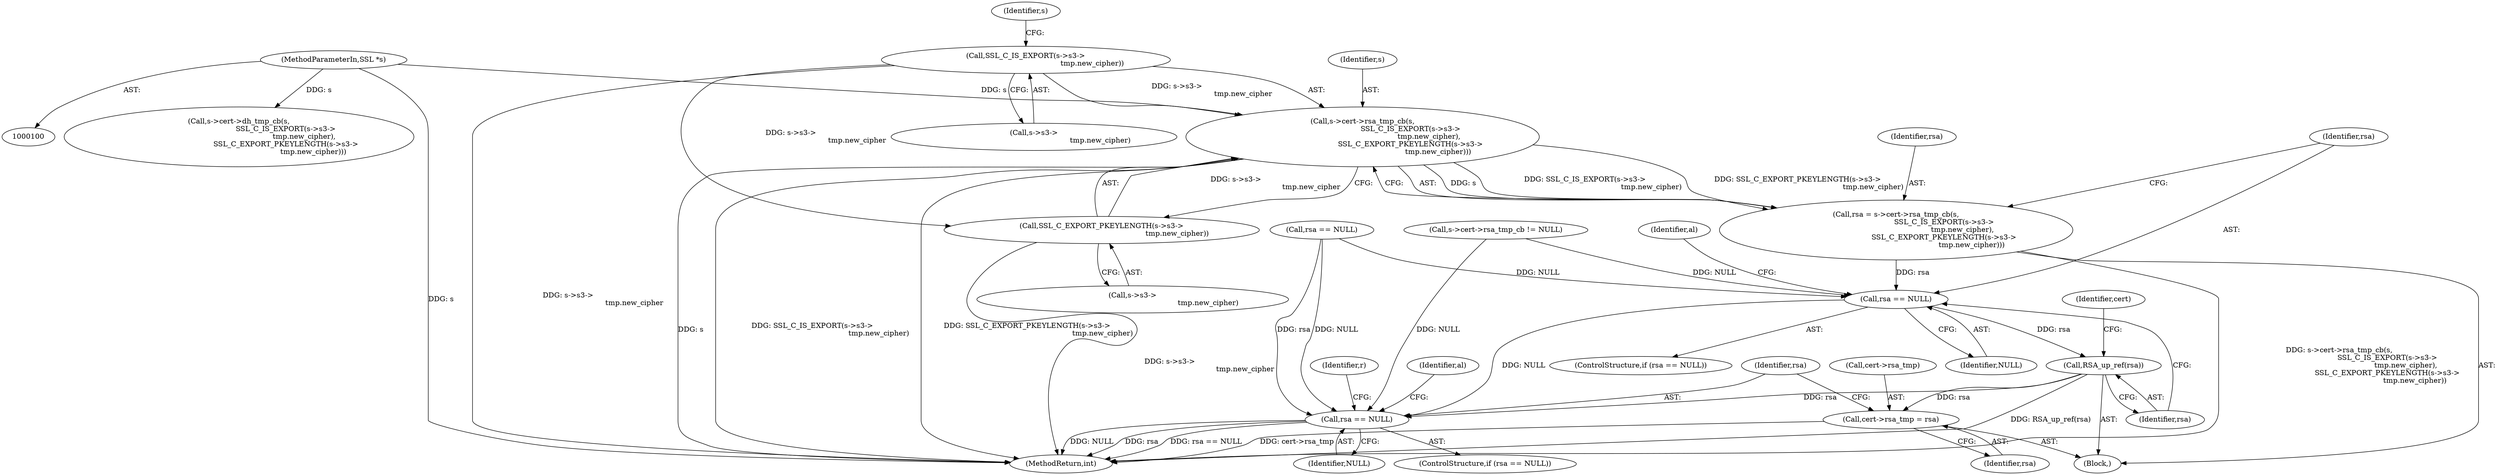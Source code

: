 digraph "0_openssl_c5b831f21d0d29d1e517d139d9d101763f60c9a2_1@pointer" {
"1000228" [label="(Call,s->cert->rsa_tmp_cb(s,\n                                          SSL_C_IS_EXPORT(s->s3->\n                                                          tmp.new_cipher),\n                                          SSL_C_EXPORT_PKEYLENGTH(s->s3->\n                                                                  tmp.new_cipher)))"];
"1000101" [label="(MethodParameterIn,SSL *s)"];
"1000230" [label="(Call,SSL_C_IS_EXPORT(s->s3->\n                                                          tmp.new_cipher))"];
"1000238" [label="(Call,SSL_C_EXPORT_PKEYLENGTH(s->s3->\n                                                                  tmp.new_cipher))"];
"1000226" [label="(Call,rsa = s->cert->rsa_tmp_cb(s,\n                                          SSL_C_IS_EXPORT(s->s3->\n                                                          tmp.new_cipher),\n                                          SSL_C_EXPORT_PKEYLENGTH(s->s3->\n                                                                  tmp.new_cipher)))"];
"1000247" [label="(Call,rsa == NULL)"];
"1000258" [label="(Call,RSA_up_ref(rsa))"];
"1000260" [label="(Call,cert->rsa_tmp = rsa)"];
"1000266" [label="(Call,rsa == NULL)"];
"1000279" [label="(Identifier,r)"];
"1000325" [label="(Call,s->cert->dh_tmp_cb(s,\n                                         SSL_C_IS_EXPORT(s->s3->\n                                                         tmp.new_cipher),\n                                         SSL_C_EXPORT_PKEYLENGTH(s->s3->\n                                                                 tmp.new_cipher)))"];
"1000242" [label="(Identifier,s)"];
"1000247" [label="(Call,rsa == NULL)"];
"1000258" [label="(Call,RSA_up_ref(rsa))"];
"1000246" [label="(ControlStructure,if (rsa == NULL))"];
"1000267" [label="(Identifier,rsa)"];
"1000252" [label="(Identifier,al)"];
"1000215" [label="(Call,rsa == NULL)"];
"1000249" [label="(Identifier,NULL)"];
"1000225" [label="(Block,)"];
"1000248" [label="(Identifier,rsa)"];
"1000101" [label="(MethodParameterIn,SSL *s)"];
"1000271" [label="(Identifier,al)"];
"1000264" [label="(Identifier,rsa)"];
"1000230" [label="(Call,SSL_C_IS_EXPORT(s->s3->\n                                                          tmp.new_cipher))"];
"1000229" [label="(Identifier,s)"];
"1000266" [label="(Call,rsa == NULL)"];
"1000265" [label="(ControlStructure,if (rsa == NULL))"];
"1000470" [label="(MethodReturn,int)"];
"1000228" [label="(Call,s->cert->rsa_tmp_cb(s,\n                                          SSL_C_IS_EXPORT(s->s3->\n                                                          tmp.new_cipher),\n                                          SSL_C_EXPORT_PKEYLENGTH(s->s3->\n                                                                  tmp.new_cipher)))"];
"1000238" [label="(Call,SSL_C_EXPORT_PKEYLENGTH(s->s3->\n                                                                  tmp.new_cipher))"];
"1000268" [label="(Identifier,NULL)"];
"1000226" [label="(Call,rsa = s->cert->rsa_tmp_cb(s,\n                                          SSL_C_IS_EXPORT(s->s3->\n                                                          tmp.new_cipher),\n                                          SSL_C_EXPORT_PKEYLENGTH(s->s3->\n                                                                  tmp.new_cipher)))"];
"1000260" [label="(Call,cert->rsa_tmp = rsa)"];
"1000231" [label="(Call,s->s3->\n                                                          tmp.new_cipher)"];
"1000261" [label="(Call,cert->rsa_tmp)"];
"1000218" [label="(Call,s->cert->rsa_tmp_cb != NULL)"];
"1000259" [label="(Identifier,rsa)"];
"1000262" [label="(Identifier,cert)"];
"1000239" [label="(Call,s->s3->\n                                                                  tmp.new_cipher)"];
"1000227" [label="(Identifier,rsa)"];
"1000228" -> "1000226"  [label="AST: "];
"1000228" -> "1000238"  [label="CFG: "];
"1000229" -> "1000228"  [label="AST: "];
"1000230" -> "1000228"  [label="AST: "];
"1000238" -> "1000228"  [label="AST: "];
"1000226" -> "1000228"  [label="CFG: "];
"1000228" -> "1000470"  [label="DDG: SSL_C_EXPORT_PKEYLENGTH(s->s3->\n                                                                  tmp.new_cipher)"];
"1000228" -> "1000470"  [label="DDG: s"];
"1000228" -> "1000470"  [label="DDG: SSL_C_IS_EXPORT(s->s3->\n                                                          tmp.new_cipher)"];
"1000228" -> "1000226"  [label="DDG: s"];
"1000228" -> "1000226"  [label="DDG: SSL_C_IS_EXPORT(s->s3->\n                                                          tmp.new_cipher)"];
"1000228" -> "1000226"  [label="DDG: SSL_C_EXPORT_PKEYLENGTH(s->s3->\n                                                                  tmp.new_cipher)"];
"1000101" -> "1000228"  [label="DDG: s"];
"1000230" -> "1000228"  [label="DDG: s->s3->\n                                                          tmp.new_cipher"];
"1000238" -> "1000228"  [label="DDG: s->s3->\n                                                                  tmp.new_cipher"];
"1000101" -> "1000100"  [label="AST: "];
"1000101" -> "1000470"  [label="DDG: s"];
"1000101" -> "1000325"  [label="DDG: s"];
"1000230" -> "1000231"  [label="CFG: "];
"1000231" -> "1000230"  [label="AST: "];
"1000242" -> "1000230"  [label="CFG: "];
"1000230" -> "1000470"  [label="DDG: s->s3->\n                                                          tmp.new_cipher"];
"1000230" -> "1000238"  [label="DDG: s->s3->\n                                                          tmp.new_cipher"];
"1000238" -> "1000239"  [label="CFG: "];
"1000239" -> "1000238"  [label="AST: "];
"1000238" -> "1000470"  [label="DDG: s->s3->\n                                                                  tmp.new_cipher"];
"1000226" -> "1000225"  [label="AST: "];
"1000227" -> "1000226"  [label="AST: "];
"1000248" -> "1000226"  [label="CFG: "];
"1000226" -> "1000470"  [label="DDG: s->cert->rsa_tmp_cb(s,\n                                          SSL_C_IS_EXPORT(s->s3->\n                                                          tmp.new_cipher),\n                                          SSL_C_EXPORT_PKEYLENGTH(s->s3->\n                                                                  tmp.new_cipher))"];
"1000226" -> "1000247"  [label="DDG: rsa"];
"1000247" -> "1000246"  [label="AST: "];
"1000247" -> "1000249"  [label="CFG: "];
"1000248" -> "1000247"  [label="AST: "];
"1000249" -> "1000247"  [label="AST: "];
"1000252" -> "1000247"  [label="CFG: "];
"1000259" -> "1000247"  [label="CFG: "];
"1000215" -> "1000247"  [label="DDG: NULL"];
"1000218" -> "1000247"  [label="DDG: NULL"];
"1000247" -> "1000258"  [label="DDG: rsa"];
"1000247" -> "1000266"  [label="DDG: NULL"];
"1000258" -> "1000225"  [label="AST: "];
"1000258" -> "1000259"  [label="CFG: "];
"1000259" -> "1000258"  [label="AST: "];
"1000262" -> "1000258"  [label="CFG: "];
"1000258" -> "1000470"  [label="DDG: RSA_up_ref(rsa)"];
"1000258" -> "1000260"  [label="DDG: rsa"];
"1000258" -> "1000266"  [label="DDG: rsa"];
"1000260" -> "1000225"  [label="AST: "];
"1000260" -> "1000264"  [label="CFG: "];
"1000261" -> "1000260"  [label="AST: "];
"1000264" -> "1000260"  [label="AST: "];
"1000267" -> "1000260"  [label="CFG: "];
"1000260" -> "1000470"  [label="DDG: cert->rsa_tmp"];
"1000266" -> "1000265"  [label="AST: "];
"1000266" -> "1000268"  [label="CFG: "];
"1000267" -> "1000266"  [label="AST: "];
"1000268" -> "1000266"  [label="AST: "];
"1000271" -> "1000266"  [label="CFG: "];
"1000279" -> "1000266"  [label="CFG: "];
"1000266" -> "1000470"  [label="DDG: NULL"];
"1000266" -> "1000470"  [label="DDG: rsa"];
"1000266" -> "1000470"  [label="DDG: rsa == NULL"];
"1000215" -> "1000266"  [label="DDG: rsa"];
"1000215" -> "1000266"  [label="DDG: NULL"];
"1000218" -> "1000266"  [label="DDG: NULL"];
}
